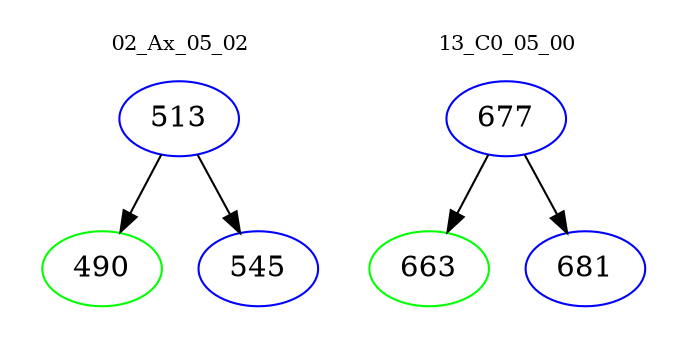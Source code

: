 digraph{
subgraph cluster_0 {
color = white
label = "02_Ax_05_02";
fontsize=10;
T0_513 [label="513", color="blue"]
T0_513 -> T0_490 [color="black"]
T0_490 [label="490", color="green"]
T0_513 -> T0_545 [color="black"]
T0_545 [label="545", color="blue"]
}
subgraph cluster_1 {
color = white
label = "13_C0_05_00";
fontsize=10;
T1_677 [label="677", color="blue"]
T1_677 -> T1_663 [color="black"]
T1_663 [label="663", color="green"]
T1_677 -> T1_681 [color="black"]
T1_681 [label="681", color="blue"]
}
}
